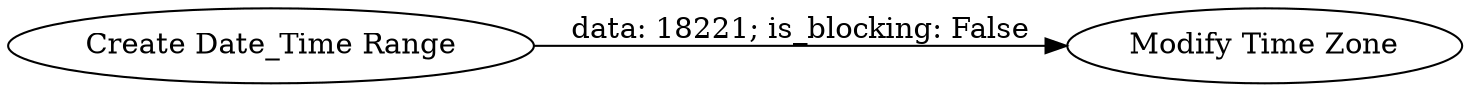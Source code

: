 digraph {
	"-3009900146266400928_105" [label="Create Date_Time Range"]
	"-3009900146266400928_107" [label="Modify Time Zone"]
	"-3009900146266400928_105" -> "-3009900146266400928_107" [label="data: 18221; is_blocking: False"]
	rankdir=LR
}
